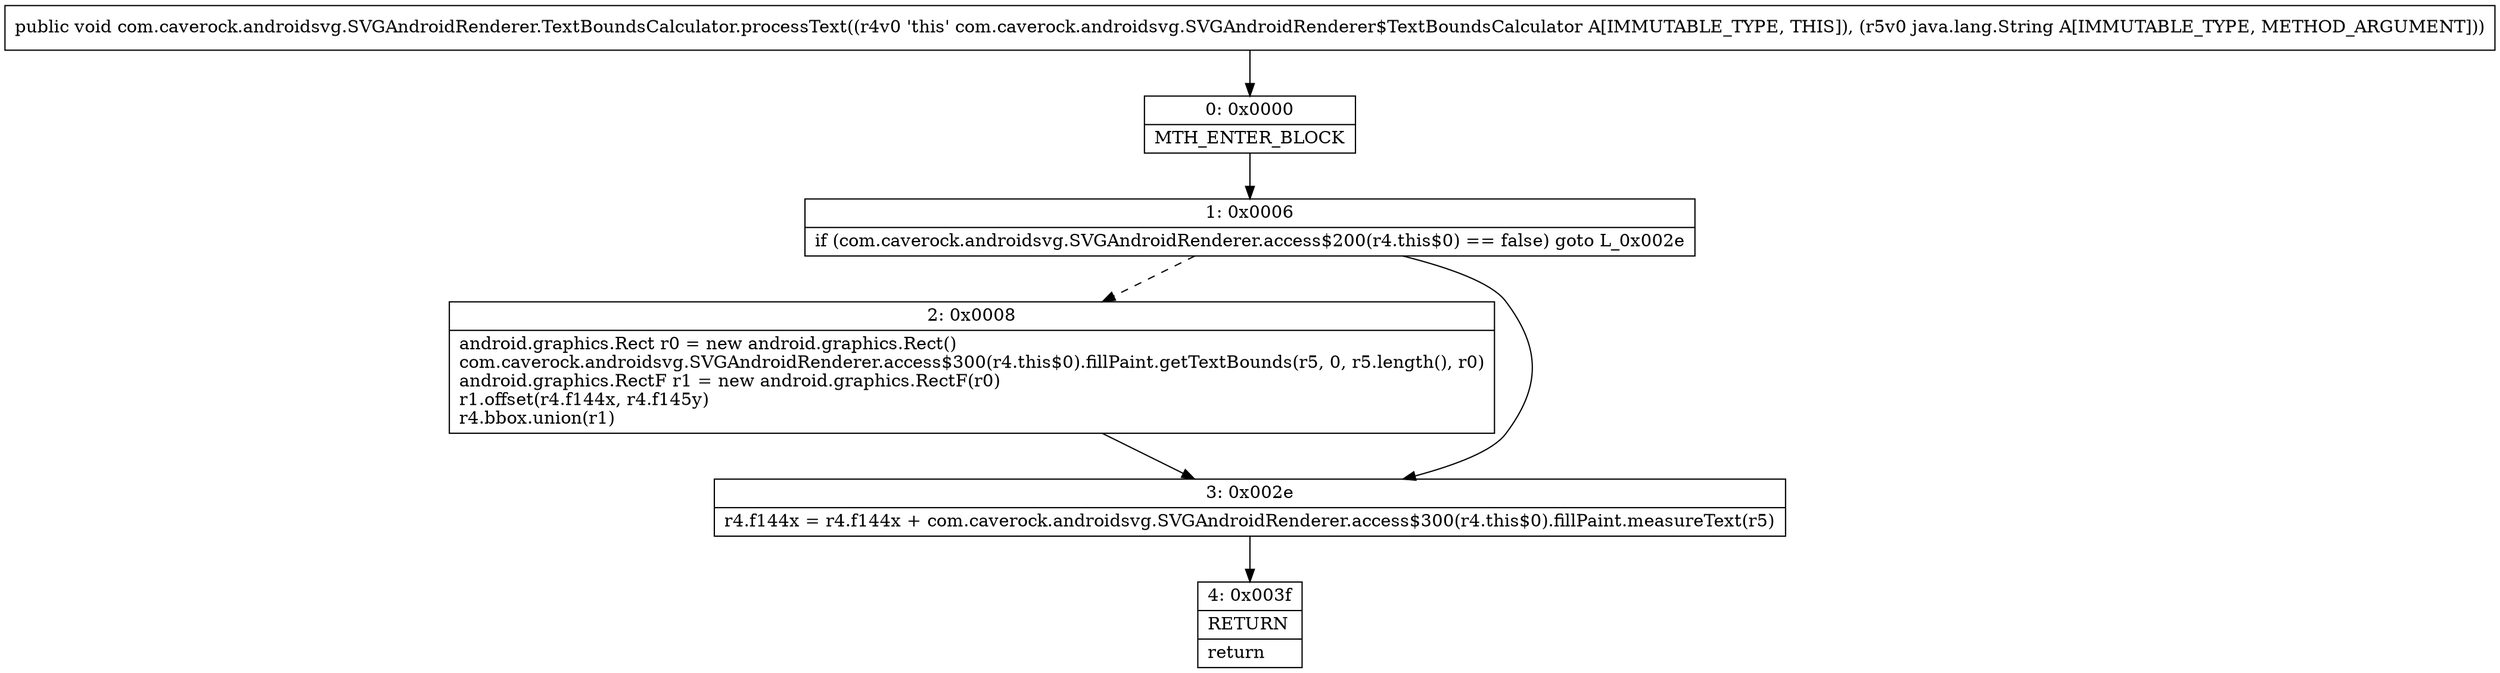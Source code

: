 digraph "CFG forcom.caverock.androidsvg.SVGAndroidRenderer.TextBoundsCalculator.processText(Ljava\/lang\/String;)V" {
Node_0 [shape=record,label="{0\:\ 0x0000|MTH_ENTER_BLOCK\l}"];
Node_1 [shape=record,label="{1\:\ 0x0006|if (com.caverock.androidsvg.SVGAndroidRenderer.access$200(r4.this$0) == false) goto L_0x002e\l}"];
Node_2 [shape=record,label="{2\:\ 0x0008|android.graphics.Rect r0 = new android.graphics.Rect()\lcom.caverock.androidsvg.SVGAndroidRenderer.access$300(r4.this$0).fillPaint.getTextBounds(r5, 0, r5.length(), r0)\landroid.graphics.RectF r1 = new android.graphics.RectF(r0)\lr1.offset(r4.f144x, r4.f145y)\lr4.bbox.union(r1)\l}"];
Node_3 [shape=record,label="{3\:\ 0x002e|r4.f144x = r4.f144x + com.caverock.androidsvg.SVGAndroidRenderer.access$300(r4.this$0).fillPaint.measureText(r5)\l}"];
Node_4 [shape=record,label="{4\:\ 0x003f|RETURN\l|return\l}"];
MethodNode[shape=record,label="{public void com.caverock.androidsvg.SVGAndroidRenderer.TextBoundsCalculator.processText((r4v0 'this' com.caverock.androidsvg.SVGAndroidRenderer$TextBoundsCalculator A[IMMUTABLE_TYPE, THIS]), (r5v0 java.lang.String A[IMMUTABLE_TYPE, METHOD_ARGUMENT])) }"];
MethodNode -> Node_0;
Node_0 -> Node_1;
Node_1 -> Node_2[style=dashed];
Node_1 -> Node_3;
Node_2 -> Node_3;
Node_3 -> Node_4;
}


